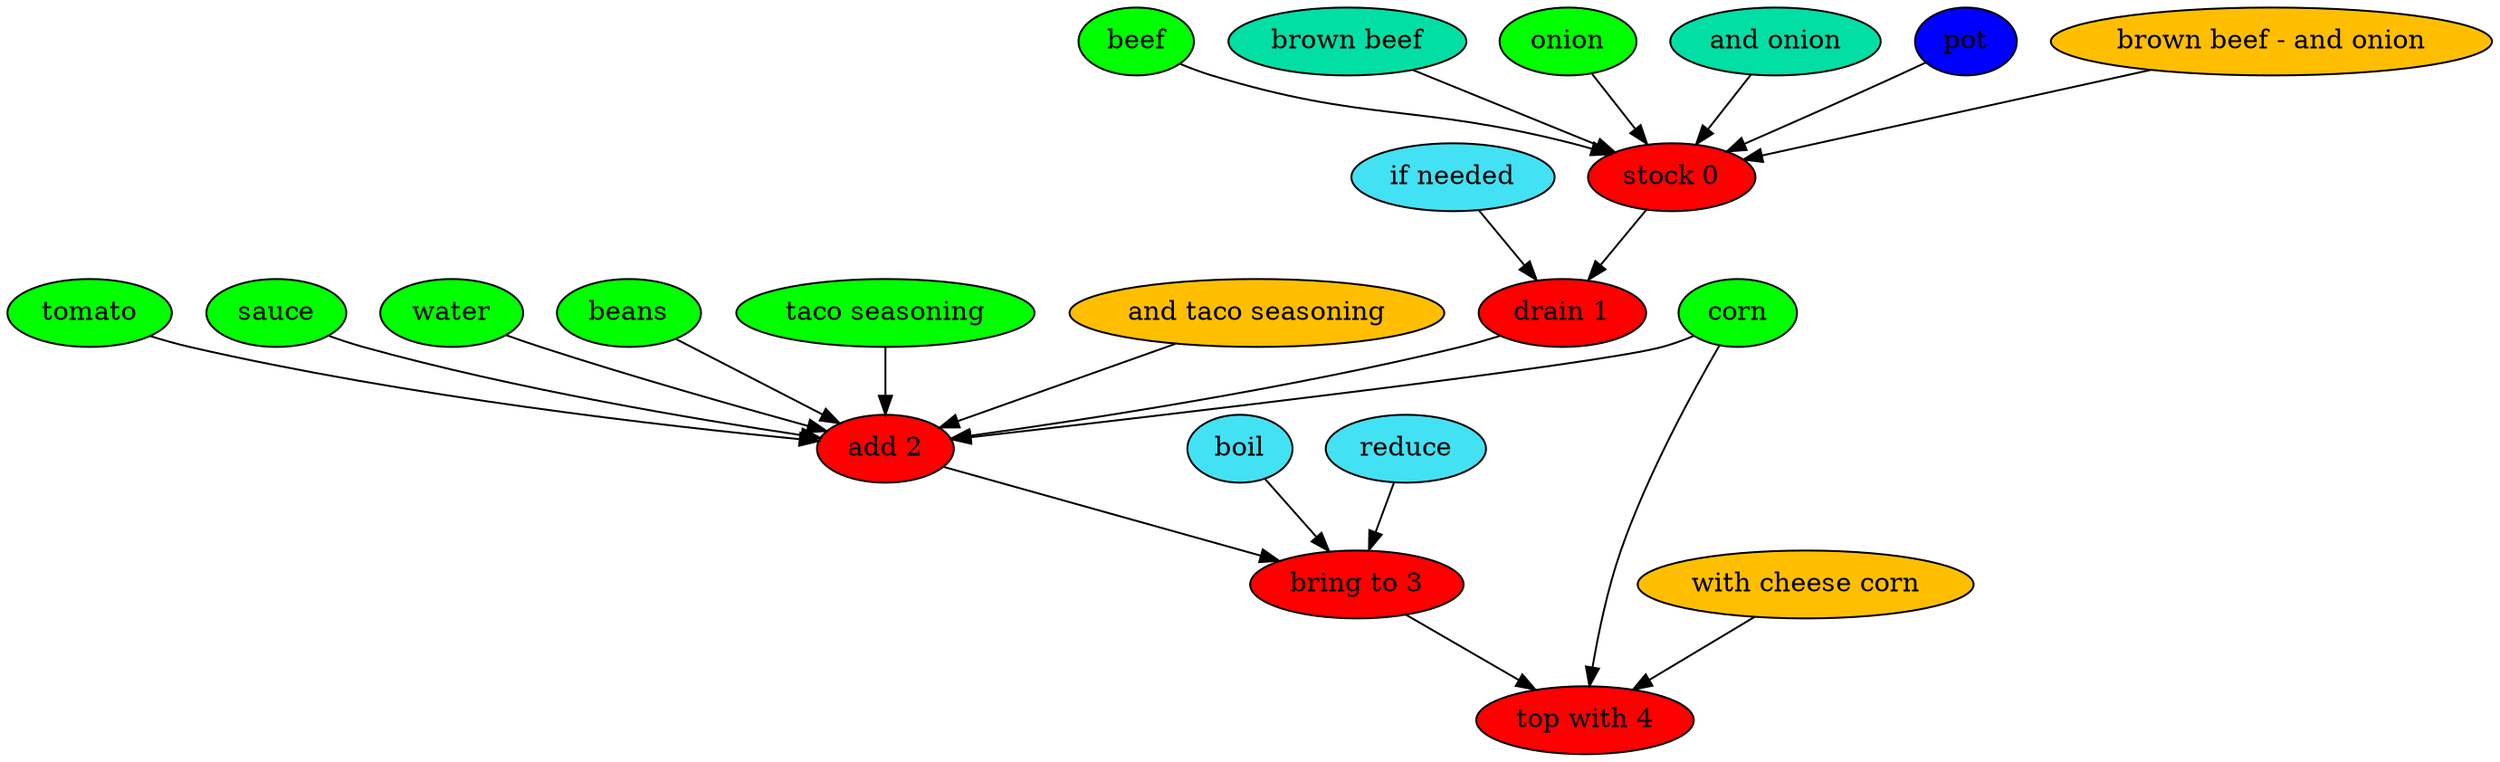 digraph G {
"stock 0" [style=filled, fillcolor=red];
beef [style=filled, fillcolor=green];
beef -> "stock 0";
"brown beef" [style=filled, fillcolor="#01DFA5"];
"brown beef" -> "stock 0";
onion [style=filled, fillcolor=green];
onion -> "stock 0";
"and onion" [style=filled, fillcolor="#01DFA5"];
"and onion" -> "stock 0";
pot [style=filled, fillcolor="#0000ff"];
pot -> "stock 0";
"brown beef - and onion" [style=filled, fillcolor="#FFBF00"];
"brown beef - and onion" -> "stock 0";
"drain 1" [style=filled, fillcolor=red];
"if needed" [style=filled, fillcolor="#42e2f4"];
"if needed" -> "drain 1";
"add 2" [style=filled, fillcolor=red];
tomato [style=filled, fillcolor=green];
tomato -> "add 2";
sauce [style=filled, fillcolor=green];
sauce -> "add 2";
water [style=filled, fillcolor=green];
water -> "add 2";
beans [style=filled, fillcolor=green];
beans -> "add 2";
corn [style=filled, fillcolor=green];
corn -> "add 2";
"taco seasoning" [style=filled, fillcolor=green];
"taco seasoning" -> "add 2";
"and taco seasoning" [style=filled, fillcolor="#01DFA5"];
"and taco seasoning" -> "add 2";
"and taco seasoning" [style=filled, fillcolor="#FFBF00"];
"bring to 3" [style=filled, fillcolor=red];
boil [style=filled, fillcolor="#42e2f4"];
boil -> "bring to 3";
reduce [style=filled, fillcolor="#42e2f4"];
reduce -> "bring to 3";
"top with 4" [style=filled, fillcolor=red];
corn [style=filled, fillcolor=green];
corn -> "top with 4";
"with cheese corn" [style=filled, fillcolor="#01DFA5"];
"with cheese corn" -> "top with 4";
"with cheese corn" [style=filled, fillcolor="#FFBF00"];
"stock 0" -> "drain 1";
"drain 1" -> "add 2";
"add 2" -> "bring to 3";
"bring to 3" -> "top with 4";
}
